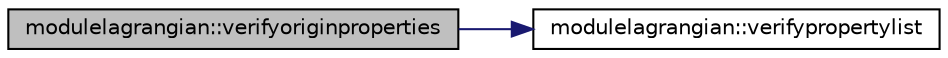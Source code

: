 digraph "modulelagrangian::verifyoriginproperties"
{
 // LATEX_PDF_SIZE
  edge [fontname="Helvetica",fontsize="10",labelfontname="Helvetica",labelfontsize="10"];
  node [fontname="Helvetica",fontsize="10",shape=record];
  rankdir="LR";
  Node1 [label="modulelagrangian::verifyoriginproperties",height=0.2,width=0.4,color="black", fillcolor="grey75", style="filled", fontcolor="black",tooltip=" "];
  Node1 -> Node2 [color="midnightblue",fontsize="10",style="solid",fontname="Helvetica"];
  Node2 [label="modulelagrangian::verifypropertylist",height=0.2,width=0.4,color="black", fillcolor="white", style="filled",URL="$namespacemodulelagrangian.html#a601110ba1a707464fc0bffce5261fe4b",tooltip=" "];
}
